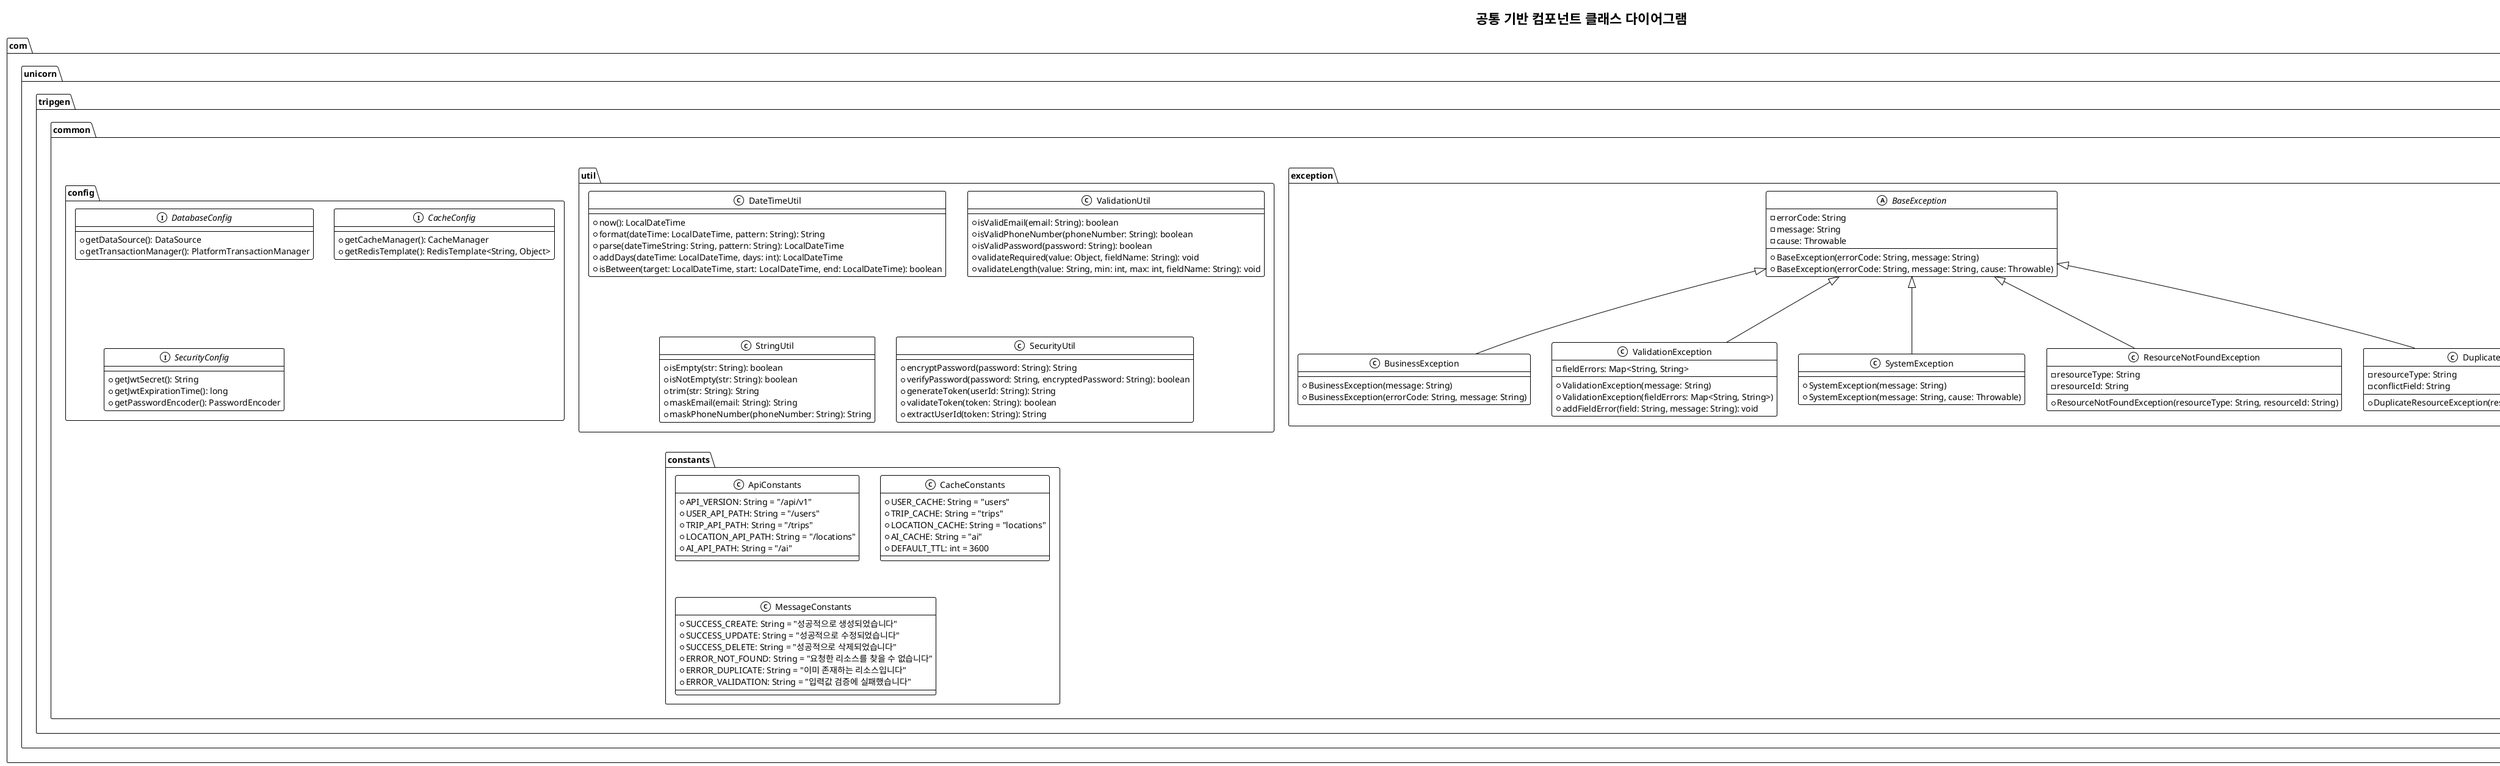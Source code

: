 @startuml
!theme mono

title 공통 기반 컴포넌트 클래스 다이어그램

package "com.unicorn.tripgen.common" {
    
    package "dto" {
        class BaseResponse<T> {
            -status: ResponseStatus
            -message: String
            -data: T
            -timestamp: LocalDateTime
            +success(data: T): BaseResponse<T>
            +success(data: T, message: String): BaseResponse<T>
            +error(message: String): BaseResponse<T>
            +error(status: ResponseStatus, message: String): BaseResponse<T>
        }
        
        enum ResponseStatus {
            SUCCESS
            ERROR
            WARNING
            INFO
        }
        
        class PageRequest {
            -page: int
            -size: int
            -sort: String
            -direction: String
            +of(page: int, size: int): PageRequest
            +of(page: int, size: int, sort: String): PageRequest
        }
        
        class PageResponse<T> {
            -content: List<T>
            -totalElements: long
            -totalPages: int
            -currentPage: int
            -size: int
            -hasNext: boolean
            -hasPrevious: boolean
        }
    }
    
    package "exception" {
        abstract class BaseException {
            -errorCode: String
            -message: String
            -cause: Throwable
            +BaseException(errorCode: String, message: String)
            +BaseException(errorCode: String, message: String, cause: Throwable)
        }
        
        class BusinessException {
            +BusinessException(message: String)
            +BusinessException(errorCode: String, message: String)
        }
        
        class ValidationException {
            -fieldErrors: Map<String, String>
            +ValidationException(message: String)
            +ValidationException(fieldErrors: Map<String, String>)
            +addFieldError(field: String, message: String): void
        }
        
        class SystemException {
            +SystemException(message: String)
            +SystemException(message: String, cause: Throwable)
        }
        
        class ResourceNotFoundException {
            -resourceType: String
            -resourceId: String
            +ResourceNotFoundException(resourceType: String, resourceId: String)
        }
        
        class DuplicateResourceException {
            -resourceType: String
            -conflictField: String
            +DuplicateResourceException(resourceType: String, conflictField: String)
        }
    }
    
    package "util" {
        class DateTimeUtil {
            +now(): LocalDateTime
            +format(dateTime: LocalDateTime, pattern: String): String
            +parse(dateTimeString: String, pattern: String): LocalDateTime
            +addDays(dateTime: LocalDateTime, days: int): LocalDateTime
            +isBetween(target: LocalDateTime, start: LocalDateTime, end: LocalDateTime): boolean
        }
        
        class ValidationUtil {
            +isValidEmail(email: String): boolean
            +isValidPhoneNumber(phoneNumber: String): boolean
            +isValidPassword(password: String): boolean
            +validateRequired(value: Object, fieldName: String): void
            +validateLength(value: String, min: int, max: int, fieldName: String): void
        }
        
        class StringUtil {
            +isEmpty(str: String): boolean
            +isNotEmpty(str: String): boolean
            +trim(str: String): String
            +maskEmail(email: String): String
            +maskPhoneNumber(phoneNumber: String): String
        }
        
        class SecurityUtil {
            +encryptPassword(password: String): String
            +verifyPassword(password: String, encryptedPassword: String): boolean
            +generateToken(userId: String): String
            +validateToken(token: String): boolean
            +extractUserId(token: String): String
        }
    }
    
    package "config" {
        interface DatabaseConfig {
            +getDataSource(): DataSource
            +getTransactionManager(): PlatformTransactionManager
        }
        
        interface CacheConfig {
            +getCacheManager(): CacheManager
            +getRedisTemplate(): RedisTemplate<String, Object>
        }
        
        interface SecurityConfig {
            +getJwtSecret(): String
            +getJwtExpirationTime(): long
            +getPasswordEncoder(): PasswordEncoder
        }
    }
    
    package "constants" {
        class ApiConstants {
            +API_VERSION: String = "/api/v1"
            +USER_API_PATH: String = "/users"
            +TRIP_API_PATH: String = "/trips" 
            +LOCATION_API_PATH: String = "/locations"
            +AI_API_PATH: String = "/ai"
        }
        
        class CacheConstants {
            +USER_CACHE: String = "users"
            +TRIP_CACHE: String = "trips"
            +LOCATION_CACHE: String = "locations"
            +AI_CACHE: String = "ai"
            +DEFAULT_TTL: int = 3600
        }
        
        class MessageConstants {
            +SUCCESS_CREATE: String = "성공적으로 생성되었습니다"
            +SUCCESS_UPDATE: String = "성공적으로 수정되었습니다"
            +SUCCESS_DELETE: String = "성공적으로 삭제되었습니다"
            +ERROR_NOT_FOUND: String = "요청한 리소스를 찾을 수 없습니다"
            +ERROR_DUPLICATE: String = "이미 존재하는 리소스입니다"
            +ERROR_VALIDATION: String = "입력값 검증에 실패했습니다"
        }
    }
}

' 관계 정의
BaseException <|-- BusinessException
BaseException <|-- ValidationException
BaseException <|-- SystemException
BaseException <|-- ResourceNotFoundException
BaseException <|-- DuplicateResourceException

BaseResponse --> ResponseStatus
PageResponse --> PageRequest

@enduml